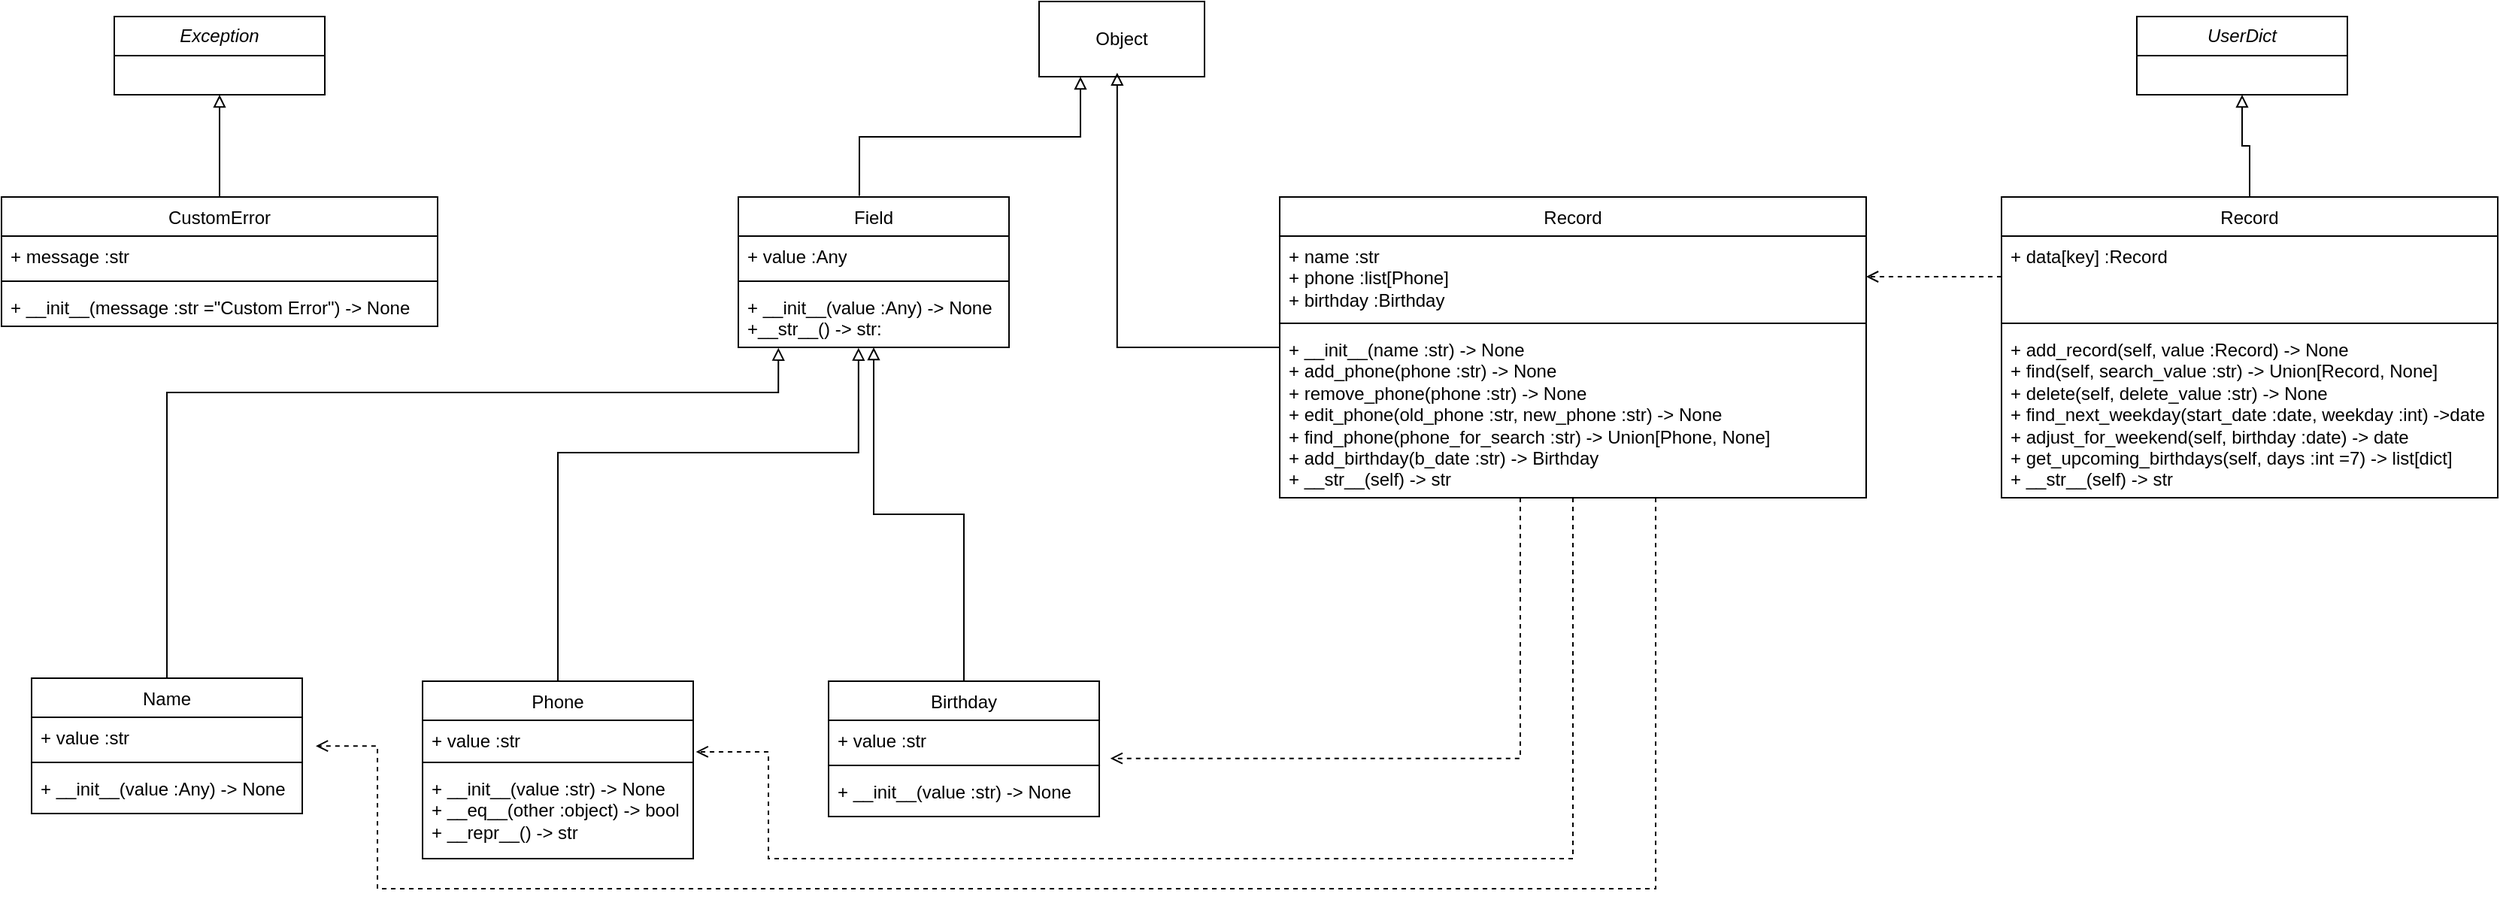 <mxfile version="27.0.9">
  <diagram name="Page-1" id="c4acf3e9-155e-7222-9cf6-157b1a14988f">
    <mxGraphModel dx="1678" dy="989" grid="1" gridSize="10" guides="1" tooltips="1" connect="1" arrows="1" fold="1" page="1" pageScale="1" pageWidth="850" pageHeight="1100" background="none" math="0" shadow="0">
      <root>
        <mxCell id="0" />
        <mxCell id="1" parent="0" />
        <mxCell id="B_11RqxZSUT_l3tRcQEP-41" style="edgeStyle=orthogonalEdgeStyle;rounded=0;orthogonalLoop=1;jettySize=auto;html=1;entryX=0.5;entryY=1;entryDx=0;entryDy=0;endArrow=block;endFill=0;" edge="1" parent="1" source="B_11RqxZSUT_l3tRcQEP-6" target="B_11RqxZSUT_l3tRcQEP-11">
          <mxGeometry relative="1" as="geometry" />
        </mxCell>
        <mxCell id="B_11RqxZSUT_l3tRcQEP-6" value="&lt;span style=&quot;font-weight: 400;&quot;&gt;CustomError&lt;/span&gt;" style="swimlane;fontStyle=1;align=center;verticalAlign=top;childLayout=stackLayout;horizontal=1;startSize=26;horizontalStack=0;resizeParent=1;resizeParentMax=0;resizeLast=0;collapsible=1;marginBottom=0;whiteSpace=wrap;html=1;" vertex="1" parent="1">
          <mxGeometry x="20" y="160" width="290" height="86" as="geometry" />
        </mxCell>
        <mxCell id="B_11RqxZSUT_l3tRcQEP-7" value="+ message :str" style="text;strokeColor=none;fillColor=none;align=left;verticalAlign=top;spacingLeft=4;spacingRight=4;overflow=hidden;rotatable=0;points=[[0,0.5],[1,0.5]];portConstraint=eastwest;whiteSpace=wrap;html=1;" vertex="1" parent="B_11RqxZSUT_l3tRcQEP-6">
          <mxGeometry y="26" width="290" height="26" as="geometry" />
        </mxCell>
        <mxCell id="B_11RqxZSUT_l3tRcQEP-8" value="" style="line;strokeWidth=1;fillColor=none;align=left;verticalAlign=middle;spacingTop=-1;spacingLeft=3;spacingRight=3;rotatable=0;labelPosition=right;points=[];portConstraint=eastwest;strokeColor=inherit;" vertex="1" parent="B_11RqxZSUT_l3tRcQEP-6">
          <mxGeometry y="52" width="290" height="8" as="geometry" />
        </mxCell>
        <mxCell id="B_11RqxZSUT_l3tRcQEP-9" value="+ __init__(message :str =&quot;Custom Error&quot;) -&amp;gt; None" style="text;strokeColor=none;fillColor=none;align=left;verticalAlign=top;spacingLeft=4;spacingRight=4;overflow=hidden;rotatable=0;points=[[0,0.5],[1,0.5]];portConstraint=eastwest;whiteSpace=wrap;html=1;" vertex="1" parent="B_11RqxZSUT_l3tRcQEP-6">
          <mxGeometry y="60" width="290" height="26" as="geometry" />
        </mxCell>
        <mxCell id="B_11RqxZSUT_l3tRcQEP-11" value="&lt;i&gt;Exception&lt;/i&gt;" style="swimlane;fontStyle=0;childLayout=stackLayout;horizontal=1;startSize=26;fillColor=none;horizontalStack=0;resizeParent=1;resizeParentMax=0;resizeLast=0;collapsible=1;marginBottom=0;whiteSpace=wrap;html=1;" vertex="1" parent="1">
          <mxGeometry x="95" y="40" width="140" height="52" as="geometry" />
        </mxCell>
        <mxCell id="B_11RqxZSUT_l3tRcQEP-45" style="edgeStyle=orthogonalEdgeStyle;rounded=0;orthogonalLoop=1;jettySize=auto;html=1;entryX=0.25;entryY=1;entryDx=0;entryDy=0;exitX=0.447;exitY=-0.008;exitDx=0;exitDy=0;exitPerimeter=0;endArrow=block;endFill=0;" edge="1" parent="1" source="B_11RqxZSUT_l3tRcQEP-16" target="B_11RqxZSUT_l3tRcQEP-42">
          <mxGeometry relative="1" as="geometry" />
        </mxCell>
        <mxCell id="B_11RqxZSUT_l3tRcQEP-16" value="&lt;span style=&quot;font-weight: 400;&quot;&gt;Field&lt;/span&gt;" style="swimlane;fontStyle=1;align=center;verticalAlign=top;childLayout=stackLayout;horizontal=1;startSize=26;horizontalStack=0;resizeParent=1;resizeParentMax=0;resizeLast=0;collapsible=1;marginBottom=0;whiteSpace=wrap;html=1;" vertex="1" parent="1">
          <mxGeometry x="510" y="160" width="180" height="100" as="geometry" />
        </mxCell>
        <mxCell id="B_11RqxZSUT_l3tRcQEP-17" value="+ value :Any" style="text;strokeColor=none;fillColor=none;align=left;verticalAlign=top;spacingLeft=4;spacingRight=4;overflow=hidden;rotatable=0;points=[[0,0.5],[1,0.5]];portConstraint=eastwest;whiteSpace=wrap;html=1;" vertex="1" parent="B_11RqxZSUT_l3tRcQEP-16">
          <mxGeometry y="26" width="180" height="26" as="geometry" />
        </mxCell>
        <mxCell id="B_11RqxZSUT_l3tRcQEP-18" value="" style="line;strokeWidth=1;fillColor=none;align=left;verticalAlign=middle;spacingTop=-1;spacingLeft=3;spacingRight=3;rotatable=0;labelPosition=right;points=[];portConstraint=eastwest;strokeColor=inherit;" vertex="1" parent="B_11RqxZSUT_l3tRcQEP-16">
          <mxGeometry y="52" width="180" height="8" as="geometry" />
        </mxCell>
        <mxCell id="B_11RqxZSUT_l3tRcQEP-19" value="+ __init__(value :Any) -&amp;gt; None&lt;br&gt;&lt;div&gt;&lt;span style=&quot;background-color: transparent; color: light-dark(rgb(0, 0, 0), rgb(255, 255, 255));&quot;&gt;+&lt;/span&gt;__str__() -&amp;gt; str:&lt;/div&gt;" style="text;strokeColor=none;fillColor=none;align=left;verticalAlign=top;spacingLeft=4;spacingRight=4;overflow=hidden;rotatable=0;points=[[0,0.5],[1,0.5]];portConstraint=eastwest;whiteSpace=wrap;html=1;" vertex="1" parent="B_11RqxZSUT_l3tRcQEP-16">
          <mxGeometry y="60" width="180" height="40" as="geometry" />
        </mxCell>
        <mxCell id="B_11RqxZSUT_l3tRcQEP-21" value="&lt;span style=&quot;font-weight: 400;&quot;&gt;Name&lt;/span&gt;" style="swimlane;fontStyle=1;align=center;verticalAlign=top;childLayout=stackLayout;horizontal=1;startSize=26;horizontalStack=0;resizeParent=1;resizeParentMax=0;resizeLast=0;collapsible=1;marginBottom=0;whiteSpace=wrap;html=1;" vertex="1" parent="1">
          <mxGeometry x="40" y="480" width="180" height="90" as="geometry">
            <mxRectangle x="30" y="460" width="70" height="30" as="alternateBounds" />
          </mxGeometry>
        </mxCell>
        <mxCell id="B_11RqxZSUT_l3tRcQEP-22" value="+ value :str" style="text;strokeColor=none;fillColor=none;align=left;verticalAlign=top;spacingLeft=4;spacingRight=4;overflow=hidden;rotatable=0;points=[[0,0.5],[1,0.5]];portConstraint=eastwest;whiteSpace=wrap;html=1;" vertex="1" parent="B_11RqxZSUT_l3tRcQEP-21">
          <mxGeometry y="26" width="180" height="26" as="geometry" />
        </mxCell>
        <mxCell id="B_11RqxZSUT_l3tRcQEP-23" value="" style="line;strokeWidth=1;fillColor=none;align=left;verticalAlign=middle;spacingTop=-1;spacingLeft=3;spacingRight=3;rotatable=0;labelPosition=right;points=[];portConstraint=eastwest;strokeColor=inherit;" vertex="1" parent="B_11RqxZSUT_l3tRcQEP-21">
          <mxGeometry y="52" width="180" height="8" as="geometry" />
        </mxCell>
        <mxCell id="B_11RqxZSUT_l3tRcQEP-24" value="+ __init__(value :Any) -&amp;gt; None" style="text;strokeColor=none;fillColor=none;align=left;verticalAlign=top;spacingLeft=4;spacingRight=4;overflow=hidden;rotatable=0;points=[[0,0.5],[1,0.5]];portConstraint=eastwest;whiteSpace=wrap;html=1;" vertex="1" parent="B_11RqxZSUT_l3tRcQEP-21">
          <mxGeometry y="60" width="180" height="30" as="geometry" />
        </mxCell>
        <mxCell id="B_11RqxZSUT_l3tRcQEP-25" style="edgeStyle=orthogonalEdgeStyle;rounded=0;orthogonalLoop=1;jettySize=auto;html=1;exitX=0.5;exitY=0;exitDx=0;exitDy=0;entryX=0.148;entryY=1.008;entryDx=0;entryDy=0;entryPerimeter=0;endArrow=block;endFill=0;" edge="1" parent="1" source="B_11RqxZSUT_l3tRcQEP-21" target="B_11RqxZSUT_l3tRcQEP-19">
          <mxGeometry relative="1" as="geometry">
            <Array as="points">
              <mxPoint x="130" y="290" />
              <mxPoint x="537" y="290" />
            </Array>
          </mxGeometry>
        </mxCell>
        <mxCell id="B_11RqxZSUT_l3tRcQEP-26" value="&lt;span style=&quot;font-weight: 400;&quot;&gt;Phone&lt;/span&gt;" style="swimlane;fontStyle=1;align=center;verticalAlign=top;childLayout=stackLayout;horizontal=1;startSize=26;horizontalStack=0;resizeParent=1;resizeParentMax=0;resizeLast=0;collapsible=1;marginBottom=0;whiteSpace=wrap;html=1;" vertex="1" parent="1">
          <mxGeometry x="300" y="482" width="180" height="118" as="geometry">
            <mxRectangle x="180" y="460" width="80" height="30" as="alternateBounds" />
          </mxGeometry>
        </mxCell>
        <mxCell id="B_11RqxZSUT_l3tRcQEP-27" value="+ value :str" style="text;strokeColor=none;fillColor=none;align=left;verticalAlign=top;spacingLeft=4;spacingRight=4;overflow=hidden;rotatable=0;points=[[0,0.5],[1,0.5]];portConstraint=eastwest;whiteSpace=wrap;html=1;" vertex="1" parent="B_11RqxZSUT_l3tRcQEP-26">
          <mxGeometry y="26" width="180" height="24" as="geometry" />
        </mxCell>
        <mxCell id="B_11RqxZSUT_l3tRcQEP-28" value="" style="line;strokeWidth=1;fillColor=none;align=left;verticalAlign=middle;spacingTop=-1;spacingLeft=3;spacingRight=3;rotatable=0;labelPosition=right;points=[];portConstraint=eastwest;strokeColor=inherit;" vertex="1" parent="B_11RqxZSUT_l3tRcQEP-26">
          <mxGeometry y="50" width="180" height="8" as="geometry" />
        </mxCell>
        <mxCell id="B_11RqxZSUT_l3tRcQEP-29" value="+ __init__(value :str) -&amp;gt; None&lt;div&gt;+ __eq__(other :object) -&amp;gt; bool&lt;/div&gt;&lt;div&gt;+ __repr__() -&amp;gt; str&lt;/div&gt;" style="text;strokeColor=none;fillColor=none;align=left;verticalAlign=top;spacingLeft=4;spacingRight=4;overflow=hidden;rotatable=0;points=[[0,0.5],[1,0.5]];portConstraint=eastwest;whiteSpace=wrap;html=1;" vertex="1" parent="B_11RqxZSUT_l3tRcQEP-26">
          <mxGeometry y="58" width="180" height="60" as="geometry" />
        </mxCell>
        <mxCell id="B_11RqxZSUT_l3tRcQEP-30" style="edgeStyle=orthogonalEdgeStyle;rounded=0;orthogonalLoop=1;jettySize=auto;html=1;entryX=0.444;entryY=1.008;entryDx=0;entryDy=0;entryPerimeter=0;endArrow=block;endFill=0;" edge="1" parent="1" source="B_11RqxZSUT_l3tRcQEP-26" target="B_11RqxZSUT_l3tRcQEP-19">
          <mxGeometry relative="1" as="geometry">
            <mxPoint x="190" y="360" as="targetPoint" />
            <Array as="points">
              <mxPoint x="390" y="330" />
              <mxPoint x="590" y="330" />
            </Array>
          </mxGeometry>
        </mxCell>
        <mxCell id="B_11RqxZSUT_l3tRcQEP-31" value="&lt;span style=&quot;font-weight: 400;&quot;&gt;Birthday&lt;/span&gt;" style="swimlane;fontStyle=1;align=center;verticalAlign=top;childLayout=stackLayout;horizontal=1;startSize=26;horizontalStack=0;resizeParent=1;resizeParentMax=0;resizeLast=0;collapsible=1;marginBottom=0;whiteSpace=wrap;html=1;" vertex="1" parent="1">
          <mxGeometry x="570" y="482" width="180" height="90" as="geometry" />
        </mxCell>
        <mxCell id="B_11RqxZSUT_l3tRcQEP-32" value="+ value :str" style="text;strokeColor=none;fillColor=none;align=left;verticalAlign=top;spacingLeft=4;spacingRight=4;overflow=hidden;rotatable=0;points=[[0,0.5],[1,0.5]];portConstraint=eastwest;whiteSpace=wrap;html=1;" vertex="1" parent="B_11RqxZSUT_l3tRcQEP-31">
          <mxGeometry y="26" width="180" height="26" as="geometry" />
        </mxCell>
        <mxCell id="B_11RqxZSUT_l3tRcQEP-33" value="" style="line;strokeWidth=1;fillColor=none;align=left;verticalAlign=middle;spacingTop=-1;spacingLeft=3;spacingRight=3;rotatable=0;labelPosition=right;points=[];portConstraint=eastwest;strokeColor=inherit;" vertex="1" parent="B_11RqxZSUT_l3tRcQEP-31">
          <mxGeometry y="52" width="180" height="8" as="geometry" />
        </mxCell>
        <mxCell id="B_11RqxZSUT_l3tRcQEP-34" value="+ __init__(value :str) -&amp;gt; None" style="text;strokeColor=none;fillColor=none;align=left;verticalAlign=top;spacingLeft=4;spacingRight=4;overflow=hidden;rotatable=0;points=[[0,0.5],[1,0.5]];portConstraint=eastwest;whiteSpace=wrap;html=1;" vertex="1" parent="B_11RqxZSUT_l3tRcQEP-31">
          <mxGeometry y="60" width="180" height="30" as="geometry" />
        </mxCell>
        <mxCell id="B_11RqxZSUT_l3tRcQEP-36" style="edgeStyle=orthogonalEdgeStyle;rounded=0;orthogonalLoop=1;jettySize=auto;html=1;entryX=0.5;entryY=1;entryDx=0;entryDy=0;entryPerimeter=0;endArrow=block;endFill=0;" edge="1" parent="1" source="B_11RqxZSUT_l3tRcQEP-31" target="B_11RqxZSUT_l3tRcQEP-19">
          <mxGeometry relative="1" as="geometry">
            <mxPoint x="150" y="360" as="targetPoint" />
          </mxGeometry>
        </mxCell>
        <mxCell id="B_11RqxZSUT_l3tRcQEP-37" value="&lt;span style=&quot;font-weight: 400;&quot;&gt;Record&lt;/span&gt;" style="swimlane;fontStyle=1;align=center;verticalAlign=top;childLayout=stackLayout;horizontal=1;startSize=26;horizontalStack=0;resizeParent=1;resizeParentMax=0;resizeLast=0;collapsible=1;marginBottom=0;whiteSpace=wrap;html=1;" vertex="1" parent="1">
          <mxGeometry x="870" y="160" width="390" height="200" as="geometry" />
        </mxCell>
        <mxCell id="B_11RqxZSUT_l3tRcQEP-38" value="+ name :str&lt;div&gt;+&amp;nbsp;phone :list[Phone]&lt;/div&gt;&lt;div&gt;+&amp;nbsp;&lt;span style=&quot;background-color: transparent;&quot;&gt;birthday :&lt;/span&gt;&lt;span style=&quot;background-color: transparent;&quot;&gt;Birthday&lt;/span&gt;&lt;br&gt;&lt;/div&gt;" style="text;strokeColor=none;fillColor=none;align=left;verticalAlign=top;spacingLeft=4;spacingRight=4;overflow=hidden;rotatable=0;points=[[0,0.5],[1,0.5]];portConstraint=eastwest;whiteSpace=wrap;html=1;" vertex="1" parent="B_11RqxZSUT_l3tRcQEP-37">
          <mxGeometry y="26" width="390" height="54" as="geometry" />
        </mxCell>
        <mxCell id="B_11RqxZSUT_l3tRcQEP-39" value="" style="line;strokeWidth=1;fillColor=none;align=left;verticalAlign=middle;spacingTop=-1;spacingLeft=3;spacingRight=3;rotatable=0;labelPosition=right;points=[];portConstraint=eastwest;strokeColor=inherit;" vertex="1" parent="B_11RqxZSUT_l3tRcQEP-37">
          <mxGeometry y="80" width="390" height="8" as="geometry" />
        </mxCell>
        <mxCell id="B_11RqxZSUT_l3tRcQEP-40" value="+ __init__(name :str) -&amp;gt; None&lt;div&gt;+&amp;nbsp;add_phone(phone :str) -&amp;gt; None&lt;/div&gt;&lt;div&gt;+&amp;nbsp;remove_phone(phone :str) -&amp;gt; None&lt;/div&gt;&lt;div&gt;+&amp;nbsp;edit_phone(old_phone :str, new_phone :str) -&amp;gt; None&lt;/div&gt;&lt;div&gt;+&amp;nbsp;find_phone(phone_for_search :str) -&amp;gt; Union[Phone, None]&lt;/div&gt;&lt;div&gt;+&amp;nbsp;add_birthday(b_date :str) -&amp;gt; Birthday&lt;/div&gt;&lt;div&gt;+&amp;nbsp;__str__(self) -&amp;gt; str&lt;/div&gt;" style="text;strokeColor=none;fillColor=none;align=left;verticalAlign=top;spacingLeft=4;spacingRight=4;overflow=hidden;rotatable=0;points=[[0,0.5],[1,0.5]];portConstraint=eastwest;whiteSpace=wrap;html=1;" vertex="1" parent="B_11RqxZSUT_l3tRcQEP-37">
          <mxGeometry y="88" width="390" height="112" as="geometry" />
        </mxCell>
        <mxCell id="B_11RqxZSUT_l3tRcQEP-42" value="Object" style="html=1;whiteSpace=wrap;" vertex="1" parent="1">
          <mxGeometry x="710" y="30" width="110" height="50" as="geometry" />
        </mxCell>
        <mxCell id="B_11RqxZSUT_l3tRcQEP-43" style="edgeStyle=orthogonalEdgeStyle;rounded=0;orthogonalLoop=1;jettySize=auto;html=1;entryX=0.472;entryY=0.947;entryDx=0;entryDy=0;entryPerimeter=0;endArrow=block;endFill=0;" edge="1" parent="1" source="B_11RqxZSUT_l3tRcQEP-37" target="B_11RqxZSUT_l3tRcQEP-42">
          <mxGeometry relative="1" as="geometry" />
        </mxCell>
        <mxCell id="B_11RqxZSUT_l3tRcQEP-46" value="&lt;i&gt;UserDict&lt;/i&gt;" style="swimlane;fontStyle=0;childLayout=stackLayout;horizontal=1;startSize=26;fillColor=none;horizontalStack=0;resizeParent=1;resizeParentMax=0;resizeLast=0;collapsible=1;marginBottom=0;whiteSpace=wrap;html=1;" vertex="1" parent="1">
          <mxGeometry x="1440" y="40" width="140" height="52" as="geometry" />
        </mxCell>
        <mxCell id="B_11RqxZSUT_l3tRcQEP-51" style="edgeStyle=orthogonalEdgeStyle;rounded=0;orthogonalLoop=1;jettySize=auto;html=1;entryX=0.5;entryY=1;entryDx=0;entryDy=0;endArrow=block;endFill=0;" edge="1" parent="1" source="B_11RqxZSUT_l3tRcQEP-47" target="B_11RqxZSUT_l3tRcQEP-46">
          <mxGeometry relative="1" as="geometry" />
        </mxCell>
        <mxCell id="B_11RqxZSUT_l3tRcQEP-47" value="&lt;span style=&quot;font-weight: 400;&quot;&gt;Record&lt;/span&gt;" style="swimlane;fontStyle=1;align=center;verticalAlign=top;childLayout=stackLayout;horizontal=1;startSize=26;horizontalStack=0;resizeParent=1;resizeParentMax=0;resizeLast=0;collapsible=1;marginBottom=0;whiteSpace=wrap;html=1;" vertex="1" parent="1">
          <mxGeometry x="1350" y="160" width="330" height="200" as="geometry" />
        </mxCell>
        <mxCell id="B_11RqxZSUT_l3tRcQEP-48" value="+ data[key] :Record" style="text;strokeColor=none;fillColor=none;align=left;verticalAlign=top;spacingLeft=4;spacingRight=4;overflow=hidden;rotatable=0;points=[[0,0.5],[1,0.5]];portConstraint=eastwest;whiteSpace=wrap;html=1;" vertex="1" parent="B_11RqxZSUT_l3tRcQEP-47">
          <mxGeometry y="26" width="330" height="54" as="geometry" />
        </mxCell>
        <mxCell id="B_11RqxZSUT_l3tRcQEP-49" value="" style="line;strokeWidth=1;fillColor=none;align=left;verticalAlign=middle;spacingTop=-1;spacingLeft=3;spacingRight=3;rotatable=0;labelPosition=right;points=[];portConstraint=eastwest;strokeColor=inherit;" vertex="1" parent="B_11RqxZSUT_l3tRcQEP-47">
          <mxGeometry y="80" width="330" height="8" as="geometry" />
        </mxCell>
        <mxCell id="B_11RqxZSUT_l3tRcQEP-50" value="+ add_record(self, value :Record) -&amp;gt; None&lt;div&gt;+&amp;nbsp;find(self, search_value :str) -&amp;gt; Union[Record, None]&lt;/div&gt;&lt;div&gt;+&amp;nbsp;delete(self, delete_value :str) -&amp;gt; None&lt;/div&gt;&lt;div&gt;+&amp;nbsp;find_next_weekday(start_date :date, weekday :int) -&amp;gt;date&lt;/div&gt;&lt;div&gt;+&amp;nbsp;adjust_for_weekend(self, birthday :date) -&amp;gt; date&lt;/div&gt;&lt;div&gt;+&amp;nbsp;get_upcoming_birthdays(self, days :int =7) -&amp;gt; list[dict]&lt;/div&gt;&lt;div&gt;+&amp;nbsp;__str__(self) -&amp;gt; str&lt;/div&gt;" style="text;strokeColor=none;fillColor=none;align=left;verticalAlign=top;spacingLeft=4;spacingRight=4;overflow=hidden;rotatable=0;points=[[0,0.5],[1,0.5]];portConstraint=eastwest;whiteSpace=wrap;html=1;" vertex="1" parent="B_11RqxZSUT_l3tRcQEP-47">
          <mxGeometry y="88" width="330" height="112" as="geometry" />
        </mxCell>
        <mxCell id="B_11RqxZSUT_l3tRcQEP-54" style="edgeStyle=orthogonalEdgeStyle;rounded=0;orthogonalLoop=1;jettySize=auto;html=1;entryX=1;entryY=0.5;entryDx=0;entryDy=0;dashed=1;endArrow=open;endFill=0;" edge="1" parent="1" source="B_11RqxZSUT_l3tRcQEP-48" target="B_11RqxZSUT_l3tRcQEP-38">
          <mxGeometry relative="1" as="geometry" />
        </mxCell>
        <mxCell id="B_11RqxZSUT_l3tRcQEP-56" style="edgeStyle=orthogonalEdgeStyle;rounded=0;orthogonalLoop=1;jettySize=auto;html=1;entryX=1.01;entryY=0.874;entryDx=0;entryDy=0;entryPerimeter=0;dashed=1;endArrow=open;endFill=0;" edge="1" parent="1" source="B_11RqxZSUT_l3tRcQEP-40" target="B_11RqxZSUT_l3tRcQEP-27">
          <mxGeometry relative="1" as="geometry">
            <Array as="points">
              <mxPoint x="1065" y="600" />
              <mxPoint x="530" y="600" />
              <mxPoint x="530" y="529" />
            </Array>
          </mxGeometry>
        </mxCell>
        <mxCell id="B_11RqxZSUT_l3tRcQEP-58" style="edgeStyle=orthogonalEdgeStyle;rounded=0;orthogonalLoop=1;jettySize=auto;html=1;entryX=1.041;entryY=-0.288;entryDx=0;entryDy=0;entryPerimeter=0;dashed=1;endArrow=open;endFill=0;" edge="1" parent="1" source="B_11RqxZSUT_l3tRcQEP-40" target="B_11RqxZSUT_l3tRcQEP-34">
          <mxGeometry relative="1" as="geometry">
            <Array as="points">
              <mxPoint x="1030" y="533" />
            </Array>
          </mxGeometry>
        </mxCell>
        <mxCell id="B_11RqxZSUT_l3tRcQEP-59" style="edgeStyle=orthogonalEdgeStyle;rounded=0;orthogonalLoop=1;jettySize=auto;html=1;entryX=1.05;entryY=0.735;entryDx=0;entryDy=0;entryPerimeter=0;dashed=1;endArrow=open;endFill=0;" edge="1" parent="1" source="B_11RqxZSUT_l3tRcQEP-40" target="B_11RqxZSUT_l3tRcQEP-22">
          <mxGeometry relative="1" as="geometry">
            <Array as="points">
              <mxPoint x="1120" y="620" />
              <mxPoint x="270" y="620" />
              <mxPoint x="270" y="525" />
            </Array>
          </mxGeometry>
        </mxCell>
      </root>
    </mxGraphModel>
  </diagram>
</mxfile>
